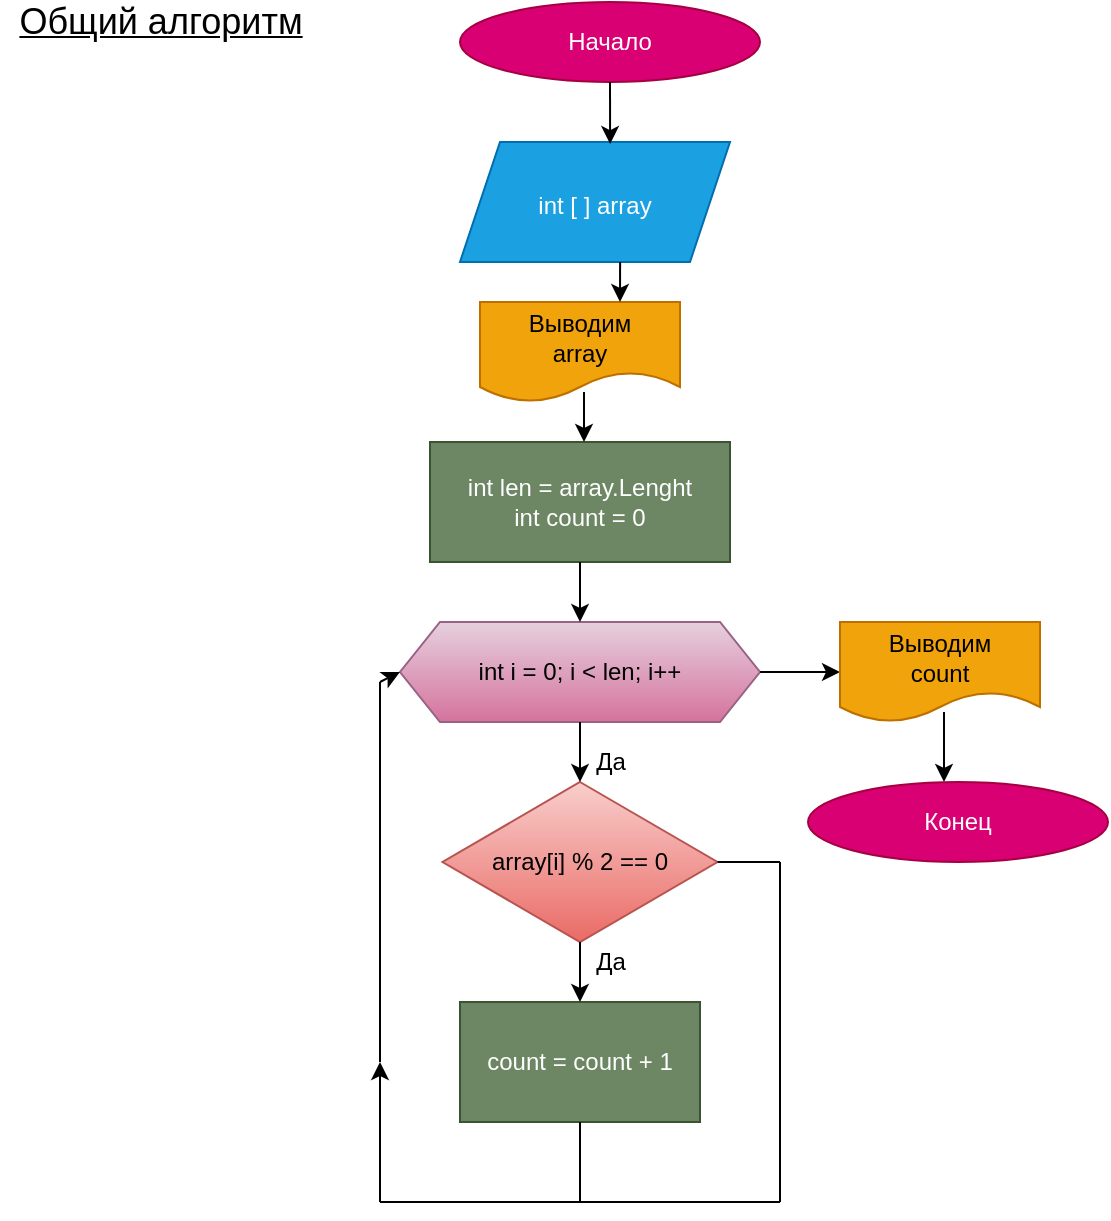 <mxfile>
    <diagram id="iZEl8om5vquhqNUlAgih" name="Страница 1">
        <mxGraphModel dx="639" dy="261" grid="1" gridSize="10" guides="1" tooltips="1" connect="1" arrows="1" fold="1" page="1" pageScale="1" pageWidth="827" pageHeight="1169" math="0" shadow="0">
            <root>
                <mxCell id="0"/>
                <mxCell id="1" parent="0"/>
                <mxCell id="2" value="Начало" style="ellipse;whiteSpace=wrap;html=1;fillColor=#d80073;fontColor=#ffffff;strokeColor=#A50040;" vertex="1" parent="1">
                    <mxGeometry x="240" y="40" width="150" height="40" as="geometry"/>
                </mxCell>
                <mxCell id="3" value="&lt;font style=&quot;font-size: 18px&quot;&gt;&lt;u&gt;Общий алгоритм&lt;/u&gt;&lt;/font&gt;" style="text;html=1;align=center;verticalAlign=middle;resizable=0;points=[];autosize=1;strokeColor=none;fillColor=none;" vertex="1" parent="1">
                    <mxGeometry x="10" y="40" width="160" height="20" as="geometry"/>
                </mxCell>
                <mxCell id="4" value="&lt;font style=&quot;font-size: 12px&quot;&gt;int [ ] array&lt;/font&gt;" style="shape=parallelogram;perimeter=parallelogramPerimeter;whiteSpace=wrap;html=1;fixedSize=1;fontSize=18;fillColor=#1ba1e2;fontColor=#ffffff;strokeColor=#006EAF;" vertex="1" parent="1">
                    <mxGeometry x="240" y="110" width="135" height="60" as="geometry"/>
                </mxCell>
                <mxCell id="5" value="int len = array.Lenght&lt;br&gt;int count = 0" style="rounded=0;whiteSpace=wrap;html=1;fontSize=12;fillColor=#6d8764;fontColor=#ffffff;strokeColor=#3A5431;" vertex="1" parent="1">
                    <mxGeometry x="225" y="260" width="150" height="60" as="geometry"/>
                </mxCell>
                <mxCell id="6" value="int i = 0; i &amp;lt; len; i++" style="shape=hexagon;perimeter=hexagonPerimeter2;whiteSpace=wrap;html=1;fixedSize=1;fontSize=12;fillColor=#e6d0de;gradientColor=#d5739d;strokeColor=#996185;" vertex="1" parent="1">
                    <mxGeometry x="210" y="350" width="180" height="50" as="geometry"/>
                </mxCell>
                <mxCell id="7" value="array[i] % 2 == 0" style="rhombus;whiteSpace=wrap;html=1;fontSize=12;fillColor=#f8cecc;gradientColor=#ea6b66;strokeColor=#b85450;" vertex="1" parent="1">
                    <mxGeometry x="231.25" y="430" width="137.5" height="80" as="geometry"/>
                </mxCell>
                <mxCell id="8" value="count = count + 1" style="rounded=0;whiteSpace=wrap;html=1;fontSize=12;fillColor=#6d8764;fontColor=#ffffff;strokeColor=#3A5431;" vertex="1" parent="1">
                    <mxGeometry x="240" y="540" width="120" height="60" as="geometry"/>
                </mxCell>
                <mxCell id="9" value="Выводим&lt;br&gt;array" style="shape=document;whiteSpace=wrap;html=1;boundedLbl=1;fontSize=12;fillColor=#f0a30a;fontColor=#000000;strokeColor=#BD7000;" vertex="1" parent="1">
                    <mxGeometry x="250" y="190" width="100" height="50" as="geometry"/>
                </mxCell>
                <mxCell id="10" value="" style="endArrow=classic;html=1;fontSize=12;exitX=0.5;exitY=1;exitDx=0;exitDy=0;entryX=0.556;entryY=0.017;entryDx=0;entryDy=0;entryPerimeter=0;" edge="1" parent="1" source="2" target="4">
                    <mxGeometry width="50" height="50" relative="1" as="geometry">
                        <mxPoint x="175" y="140" as="sourcePoint"/>
                        <mxPoint x="225" y="90" as="targetPoint"/>
                    </mxGeometry>
                </mxCell>
                <mxCell id="11" value="" style="endArrow=classic;html=1;fontSize=12;exitX=0.593;exitY=1;exitDx=0;exitDy=0;exitPerimeter=0;" edge="1" parent="1" source="4">
                    <mxGeometry width="50" height="50" relative="1" as="geometry">
                        <mxPoint x="300" y="210" as="sourcePoint"/>
                        <mxPoint x="320" y="190" as="targetPoint"/>
                    </mxGeometry>
                </mxCell>
                <mxCell id="12" value="" style="endArrow=classic;html=1;fontSize=12;exitX=0.52;exitY=0.9;exitDx=0;exitDy=0;exitPerimeter=0;" edge="1" parent="1" source="9">
                    <mxGeometry width="50" height="50" relative="1" as="geometry">
                        <mxPoint x="300" y="210" as="sourcePoint"/>
                        <mxPoint x="302" y="260" as="targetPoint"/>
                    </mxGeometry>
                </mxCell>
                <mxCell id="13" value="" style="endArrow=classic;html=1;fontSize=12;exitX=0.5;exitY=1;exitDx=0;exitDy=0;entryX=0.5;entryY=0;entryDx=0;entryDy=0;" edge="1" parent="1" source="5" target="6">
                    <mxGeometry width="50" height="50" relative="1" as="geometry">
                        <mxPoint x="300" y="310" as="sourcePoint"/>
                        <mxPoint x="350" y="260" as="targetPoint"/>
                    </mxGeometry>
                </mxCell>
                <mxCell id="14" value="" style="endArrow=classic;html=1;fontSize=12;exitX=0.5;exitY=1;exitDx=0;exitDy=0;" edge="1" parent="1" source="6" target="7">
                    <mxGeometry width="50" height="50" relative="1" as="geometry">
                        <mxPoint x="300" y="410" as="sourcePoint"/>
                        <mxPoint x="350" y="360" as="targetPoint"/>
                    </mxGeometry>
                </mxCell>
                <mxCell id="16" value="" style="endArrow=classic;html=1;fontSize=12;entryX=0.5;entryY=0;entryDx=0;entryDy=0;" edge="1" parent="1" target="8">
                    <mxGeometry width="50" height="50" relative="1" as="geometry">
                        <mxPoint x="300" y="510" as="sourcePoint"/>
                        <mxPoint x="350" y="460" as="targetPoint"/>
                    </mxGeometry>
                </mxCell>
                <mxCell id="21" value="" style="endArrow=none;html=1;fontSize=12;" edge="1" parent="1">
                    <mxGeometry width="50" height="50" relative="1" as="geometry">
                        <mxPoint x="200" y="570" as="sourcePoint"/>
                        <mxPoint x="200" y="380" as="targetPoint"/>
                    </mxGeometry>
                </mxCell>
                <mxCell id="22" value="" style="endArrow=classic;html=1;fontSize=12;entryX=0;entryY=0.5;entryDx=0;entryDy=0;" edge="1" parent="1" target="6">
                    <mxGeometry width="50" height="50" relative="1" as="geometry">
                        <mxPoint x="200" y="380" as="sourcePoint"/>
                        <mxPoint x="350" y="460" as="targetPoint"/>
                    </mxGeometry>
                </mxCell>
                <mxCell id="23" value="" style="endArrow=none;html=1;fontSize=12;exitX=1;exitY=0.5;exitDx=0;exitDy=0;" edge="1" parent="1" source="7">
                    <mxGeometry width="50" height="50" relative="1" as="geometry">
                        <mxPoint x="300" y="510" as="sourcePoint"/>
                        <mxPoint x="400" y="470" as="targetPoint"/>
                    </mxGeometry>
                </mxCell>
                <mxCell id="24" value="" style="endArrow=none;html=1;fontSize=12;" edge="1" parent="1">
                    <mxGeometry width="50" height="50" relative="1" as="geometry">
                        <mxPoint x="400" y="470" as="sourcePoint"/>
                        <mxPoint x="400" y="640" as="targetPoint"/>
                    </mxGeometry>
                </mxCell>
                <mxCell id="25" value="" style="endArrow=none;html=1;fontSize=12;" edge="1" parent="1">
                    <mxGeometry width="50" height="50" relative="1" as="geometry">
                        <mxPoint x="200" y="640" as="sourcePoint"/>
                        <mxPoint x="400" y="640" as="targetPoint"/>
                    </mxGeometry>
                </mxCell>
                <mxCell id="26" value="" style="endArrow=classic;html=1;fontSize=12;" edge="1" parent="1">
                    <mxGeometry width="50" height="50" relative="1" as="geometry">
                        <mxPoint x="200" y="640" as="sourcePoint"/>
                        <mxPoint x="200" y="570" as="targetPoint"/>
                    </mxGeometry>
                </mxCell>
                <mxCell id="27" value="" style="endArrow=classic;html=1;fontSize=12;exitX=1;exitY=0.5;exitDx=0;exitDy=0;" edge="1" parent="1" source="6">
                    <mxGeometry width="50" height="50" relative="1" as="geometry">
                        <mxPoint x="300" y="510" as="sourcePoint"/>
                        <mxPoint x="430" y="375" as="targetPoint"/>
                    </mxGeometry>
                </mxCell>
                <mxCell id="29" value="Выводим&lt;br&gt;count" style="shape=document;whiteSpace=wrap;html=1;boundedLbl=1;fontSize=12;fillColor=#f0a30a;fontColor=#000000;strokeColor=#BD7000;" vertex="1" parent="1">
                    <mxGeometry x="430" y="350" width="100" height="50" as="geometry"/>
                </mxCell>
                <mxCell id="30" value="" style="endArrow=classic;html=1;fontSize=12;exitX=0.52;exitY=0.9;exitDx=0;exitDy=0;exitPerimeter=0;" edge="1" parent="1" source="29">
                    <mxGeometry width="50" height="50" relative="1" as="geometry">
                        <mxPoint x="300" y="410" as="sourcePoint"/>
                        <mxPoint x="482" y="430" as="targetPoint"/>
                    </mxGeometry>
                </mxCell>
                <mxCell id="31" value="Конец" style="ellipse;whiteSpace=wrap;html=1;fillColor=#d80073;fontColor=#ffffff;strokeColor=#A50040;" vertex="1" parent="1">
                    <mxGeometry x="414" y="430" width="150" height="40" as="geometry"/>
                </mxCell>
                <mxCell id="32" value="Да" style="text;html=1;align=center;verticalAlign=middle;resizable=0;points=[];autosize=1;strokeColor=none;fillColor=none;fontSize=12;" vertex="1" parent="1">
                    <mxGeometry x="300" y="410" width="30" height="20" as="geometry"/>
                </mxCell>
                <mxCell id="33" value="" style="endArrow=none;html=1;fontSize=12;exitX=0.5;exitY=1;exitDx=0;exitDy=0;" edge="1" parent="1" source="8">
                    <mxGeometry width="50" height="50" relative="1" as="geometry">
                        <mxPoint x="300" y="540" as="sourcePoint"/>
                        <mxPoint x="300" y="640" as="targetPoint"/>
                    </mxGeometry>
                </mxCell>
                <mxCell id="34" value="Да" style="text;html=1;align=center;verticalAlign=middle;resizable=0;points=[];autosize=1;strokeColor=none;fillColor=none;fontSize=12;" vertex="1" parent="1">
                    <mxGeometry x="300" y="510" width="30" height="20" as="geometry"/>
                </mxCell>
            </root>
        </mxGraphModel>
    </diagram>
</mxfile>